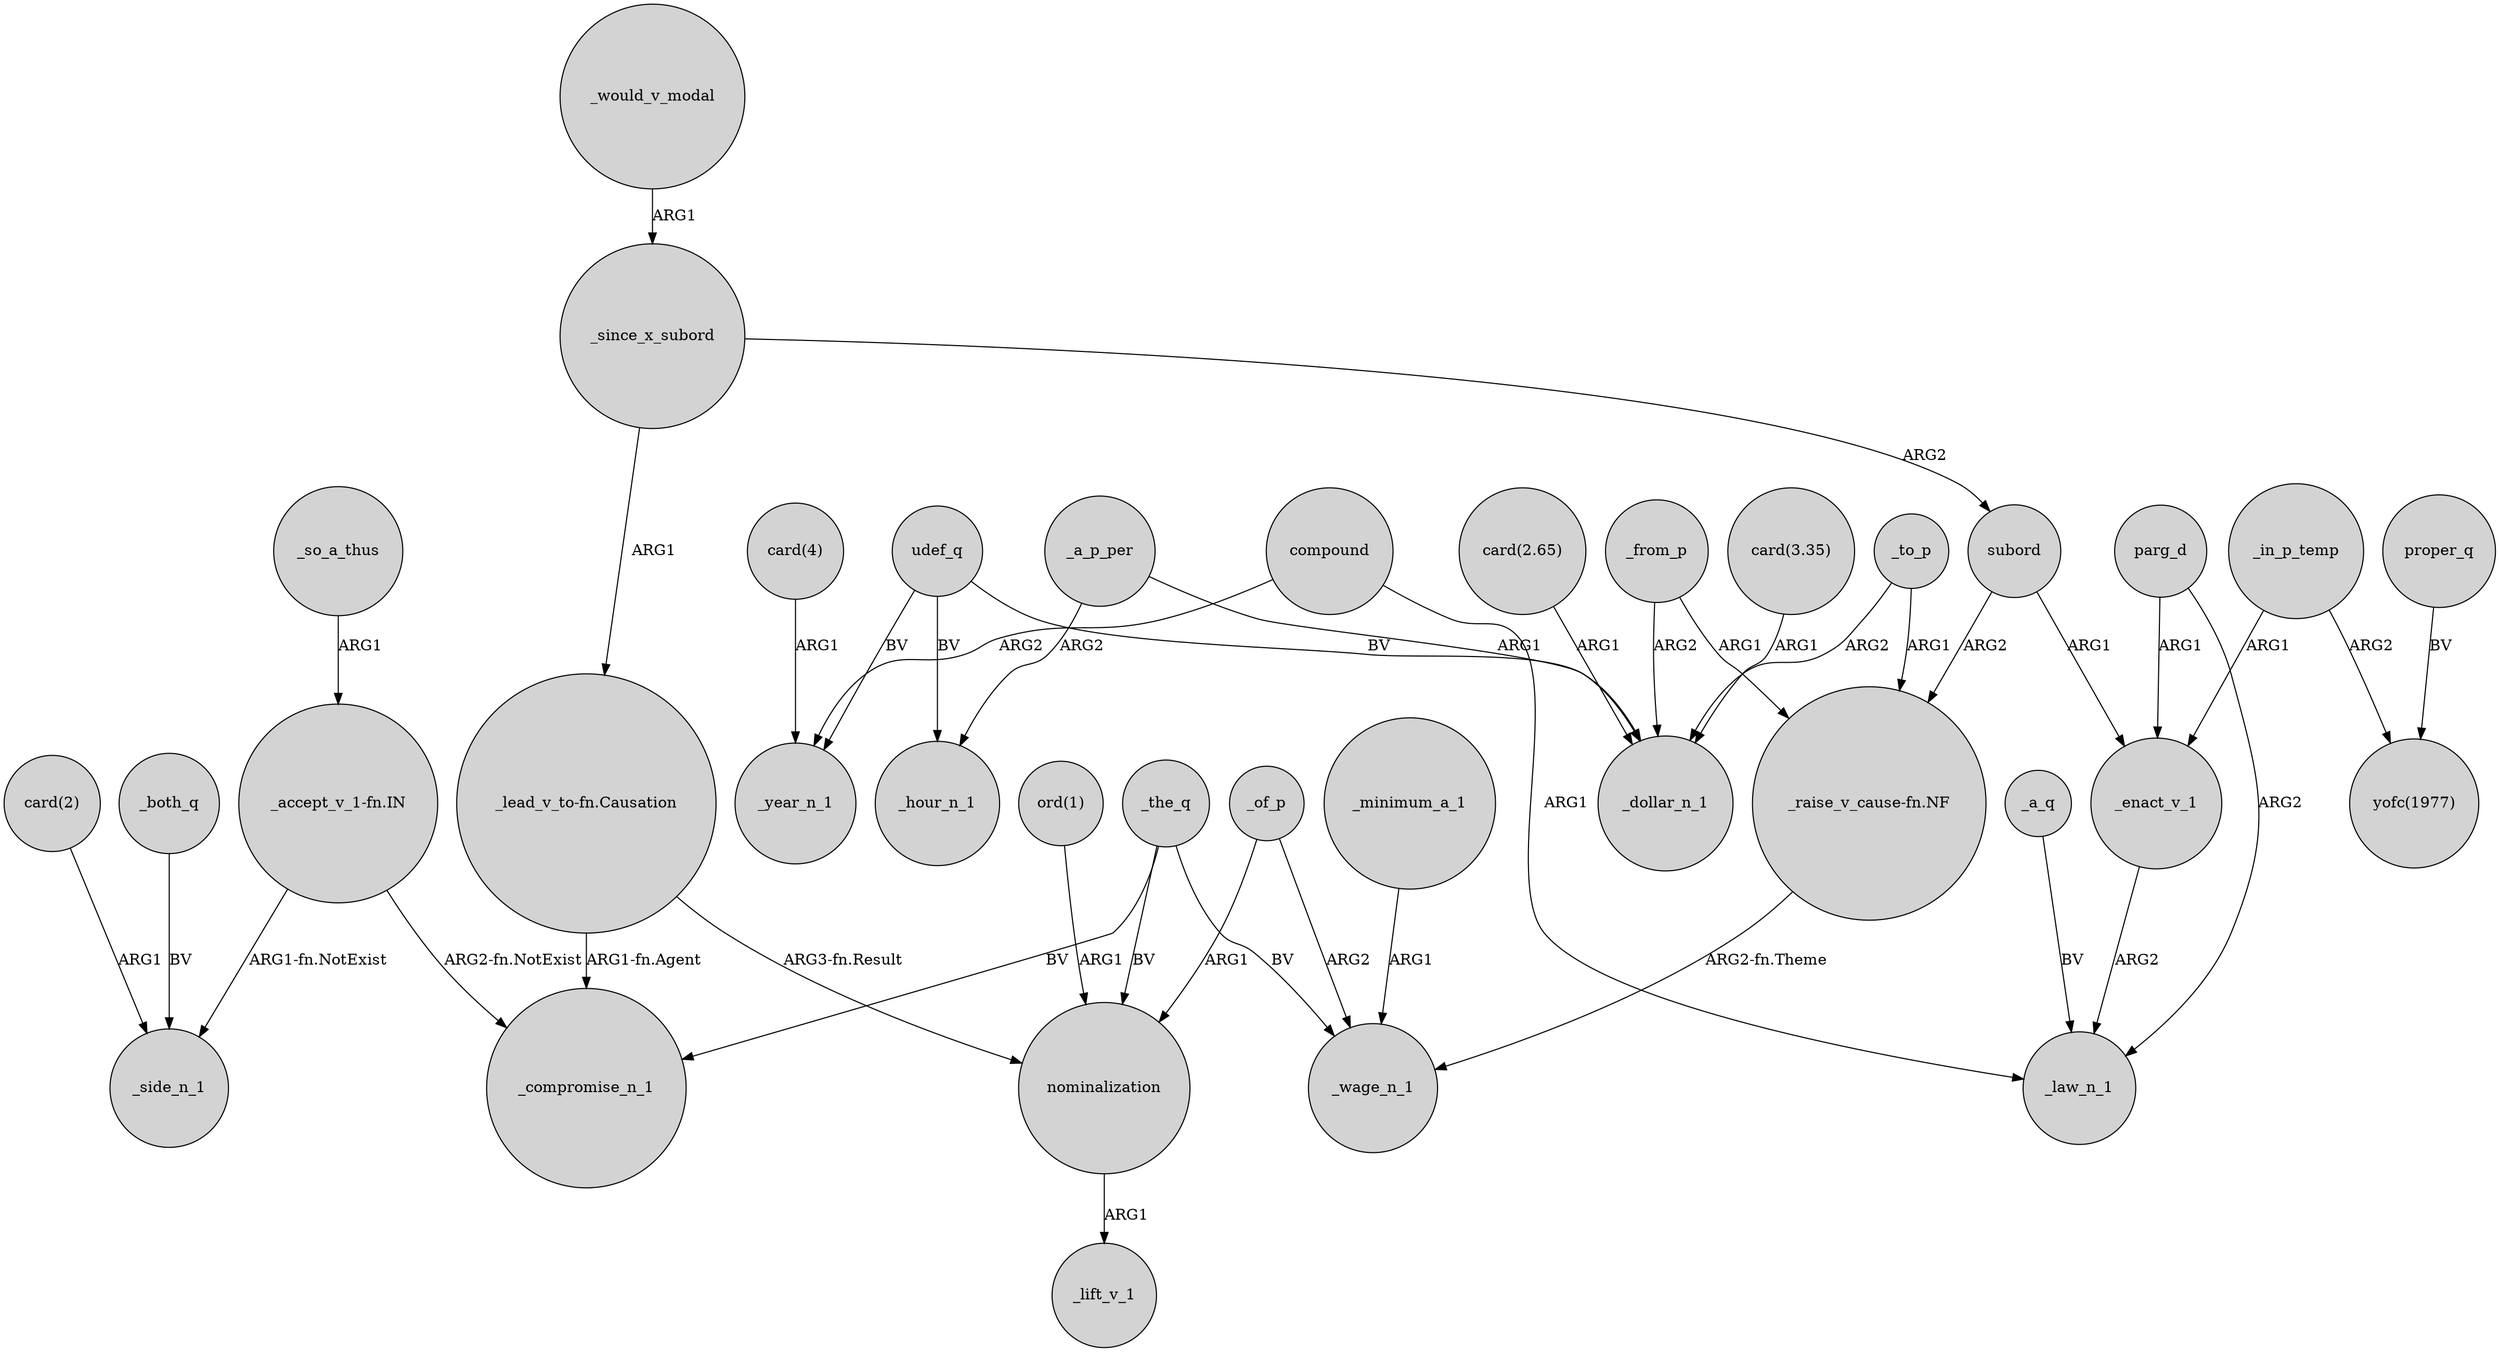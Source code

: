 digraph {
	node [shape=circle style=filled]
	_the_q -> _wage_n_1 [label=BV]
	_both_q -> _side_n_1 [label=BV]
	_to_p -> "_raise_v_cause-fn.NF" [label=ARG1]
	_the_q -> _compromise_n_1 [label=BV]
	_to_p -> _dollar_n_1 [label=ARG2]
	proper_q -> "yofc(1977)" [label=BV]
	_in_p_temp -> "yofc(1977)" [label=ARG2]
	"_raise_v_cause-fn.NF" -> _wage_n_1 [label="ARG2-fn.Theme"]
	udef_q -> _hour_n_1 [label=BV]
	_minimum_a_1 -> _wage_n_1 [label=ARG1]
	"card(4)" -> _year_n_1 [label=ARG1]
	_would_v_modal -> _since_x_subord [label=ARG1]
	"_lead_v_to-fn.Causation" -> _compromise_n_1 [label="ARG1-fn.Agent"]
	_so_a_thus -> "_accept_v_1-fn.IN" [label=ARG1]
	"_lead_v_to-fn.Causation" -> nominalization [label="ARG3-fn.Result"]
	_of_p -> _wage_n_1 [label=ARG2]
	_of_p -> nominalization [label=ARG1]
	_since_x_subord -> subord [label=ARG2]
	_in_p_temp -> _enact_v_1 [label=ARG1]
	_a_p_per -> _dollar_n_1 [label=ARG1]
	"card(3.35)" -> _dollar_n_1 [label=ARG1]
	"card(2)" -> _side_n_1 [label=ARG1]
	_a_q -> _law_n_1 [label=BV]
	"_accept_v_1-fn.IN" -> _compromise_n_1 [label="ARG2-fn.NotExist"]
	_since_x_subord -> "_lead_v_to-fn.Causation" [label=ARG1]
	parg_d -> _law_n_1 [label=ARG2]
	nominalization -> _lift_v_1 [label=ARG1]
	"ord(1)" -> nominalization [label=ARG1]
	subord -> "_raise_v_cause-fn.NF" [label=ARG2]
	subord -> _enact_v_1 [label=ARG1]
	parg_d -> _enact_v_1 [label=ARG1]
	udef_q -> _year_n_1 [label=BV]
	compound -> _law_n_1 [label=ARG1]
	udef_q -> _dollar_n_1 [label=BV]
	_a_p_per -> _hour_n_1 [label=ARG2]
	"_accept_v_1-fn.IN" -> _side_n_1 [label="ARG1-fn.NotExist"]
	_from_p -> _dollar_n_1 [label=ARG2]
	"card(2.65)" -> _dollar_n_1 [label=ARG1]
	_from_p -> "_raise_v_cause-fn.NF" [label=ARG1]
	compound -> _year_n_1 [label=ARG2]
	_the_q -> nominalization [label=BV]
	_enact_v_1 -> _law_n_1 [label=ARG2]
}
